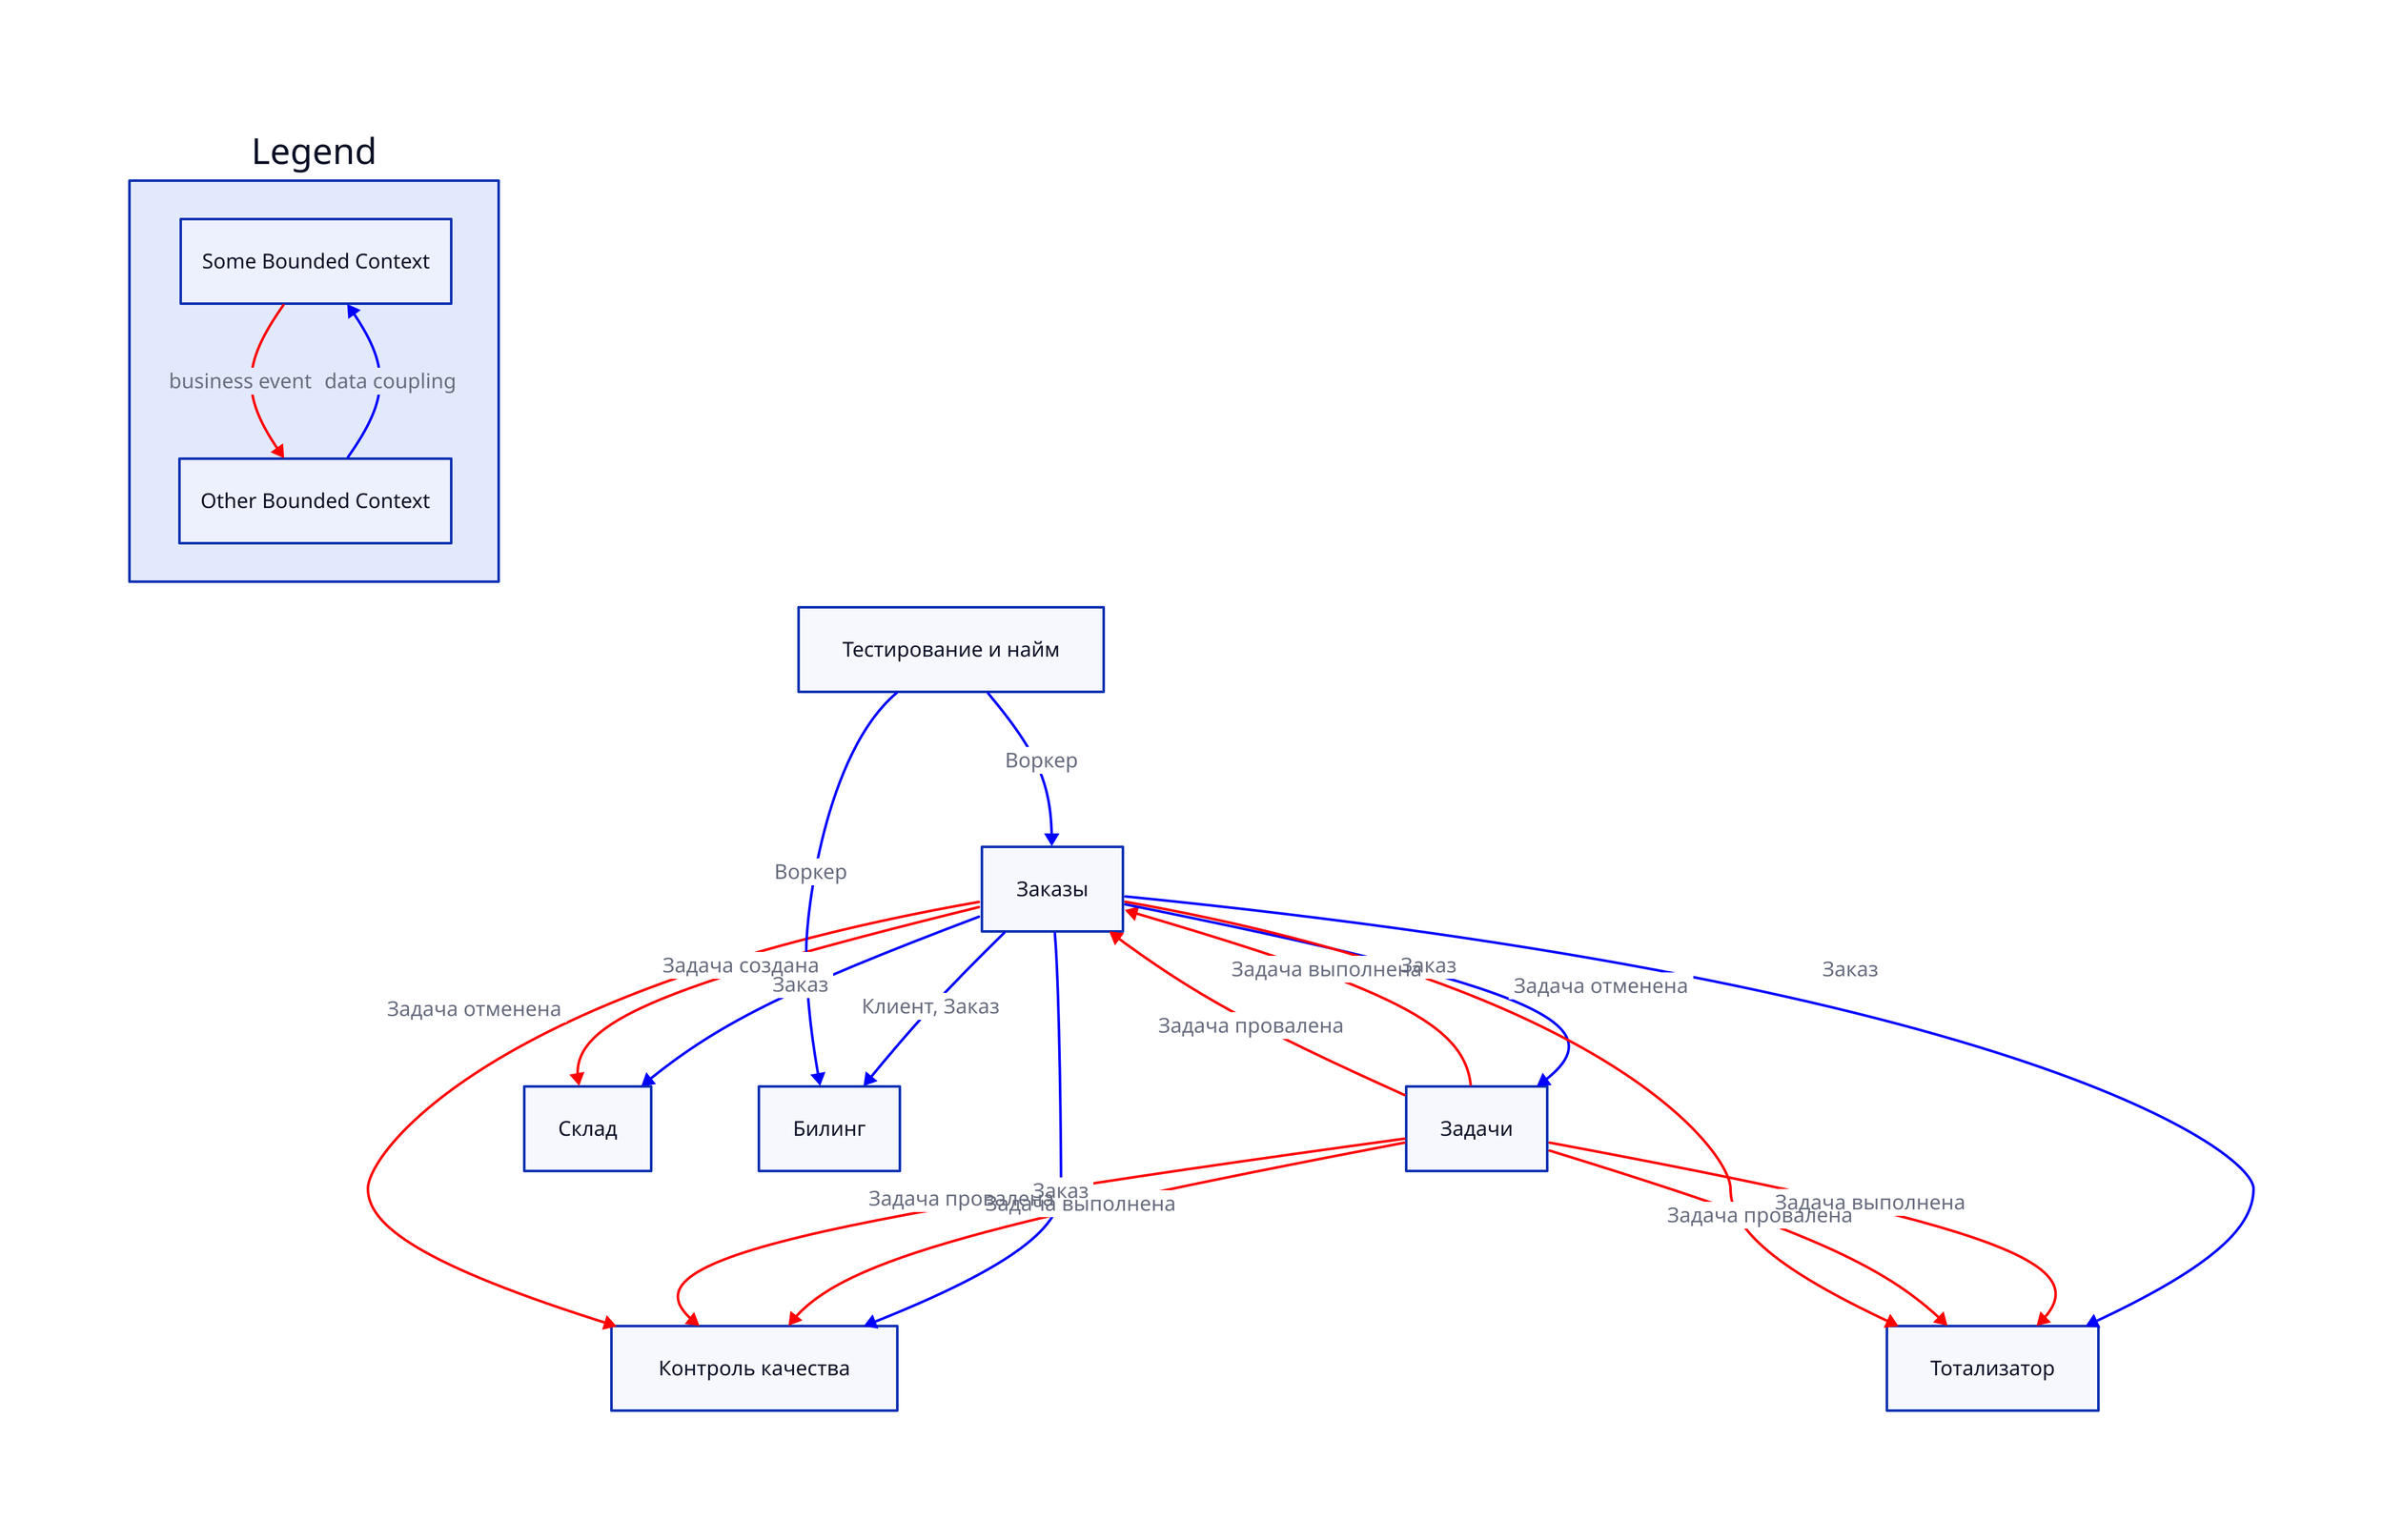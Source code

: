vars: {
  d2-config: {
    layout-engine: elk
    theme-id: 1
  }
}

classes: {
  event: {
    style: {
      stroke: red
    }
  }
  data: {
    style: {
      stroke: blue
    }
  }
}

Legend: {
  near: top-left

  Some Bounded Context -> Other Bounded Context: business event {class: event}
  Some Bounded Context <- Other Bounded Context: data coupling {class: data}
}

ТестированиеНайм: Тестирование и найм

Заказы <- ТестированиеНайм: Воркер {class: data}
Заказы <- Задачи: Задача выполнена {class: event}
Заказы <- Задачи: Задача провалена {class: event}

Склад <- Заказы: Заказ {class: data}
Склад <- Заказы: Задача создана {class: event}

Задачи <- Заказы: Заказ {class: data}

КонтрольКачества: Контроль качества
КонтрольКачества <- Заказы: Заказ {class: data}
КонтрольКачества <- Задачи: Задача выполнена {class: event}
КонтрольКачества <- Задачи: Задача провалена {class: event}
КонтрольКачества <- Заказы: Задача отменена {class: event}

Билинг <- Заказы: Клиент, Заказ {class: data}
Билинг <- ТестированиеНайм: Воркер {class: data}

Тотализатор  <- Заказы: Заказ {class: data}
Тотализатор <- Задачи: Задача выполнена {class: event}
Тотализатор <- Задачи: Задача провалена {class: event}
Тотализатор <- Заказы: Задача отменена {class: event}
